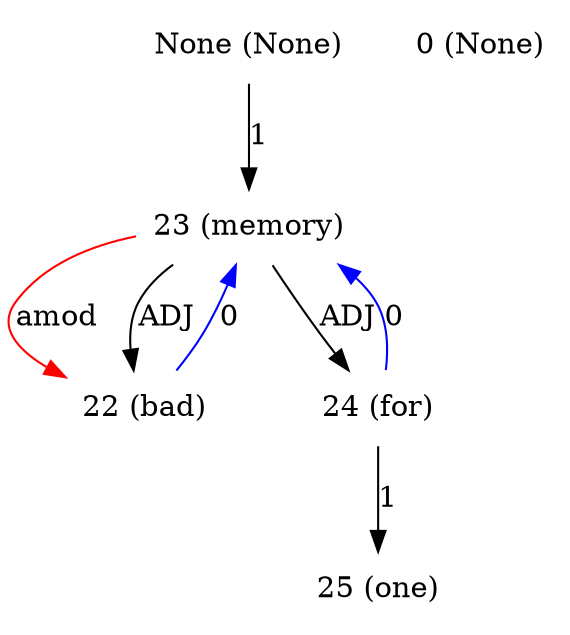 digraph G{
edge [dir=forward]
node [shape=plaintext]

None [label="None (None)"]
None -> 23 [label="1"]
0 [label="0 (None)"]
22 [label="22 (bad)"]
22 -> 23 [label="0", color="blue"]
23 -> 22 [label="amod", color="red"]
23 [label="23 (memory)"]
23 -> 22 [label="ADJ"]
23 -> 24 [label="ADJ"]
24 [label="24 (for)"]
24 -> 25 [label="1"]
24 -> 23 [label="0", color="blue"]
25 [label="25 (one)"]
}
